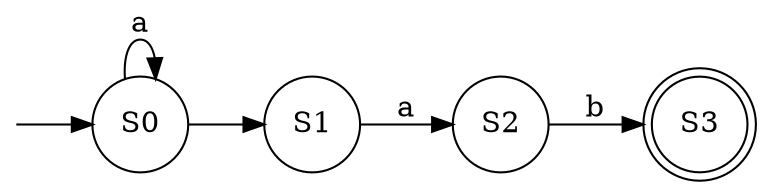 digraph finite_state_machine {
    rankdir=LR;
    size="8,5"
    node [shape = point, color=white, fontcolor=white]; start;
    node [shape = doublecircle, color=black, fontcolor=black]; S3;
    node [shape = circle];
    start -> S0;
    S0 -> S0 [ label = "a" ];
    S0 -> S1;
    S1 -> S2 [ label = "a" ];
    S2 -> S3 [ label = "b" ];
}
